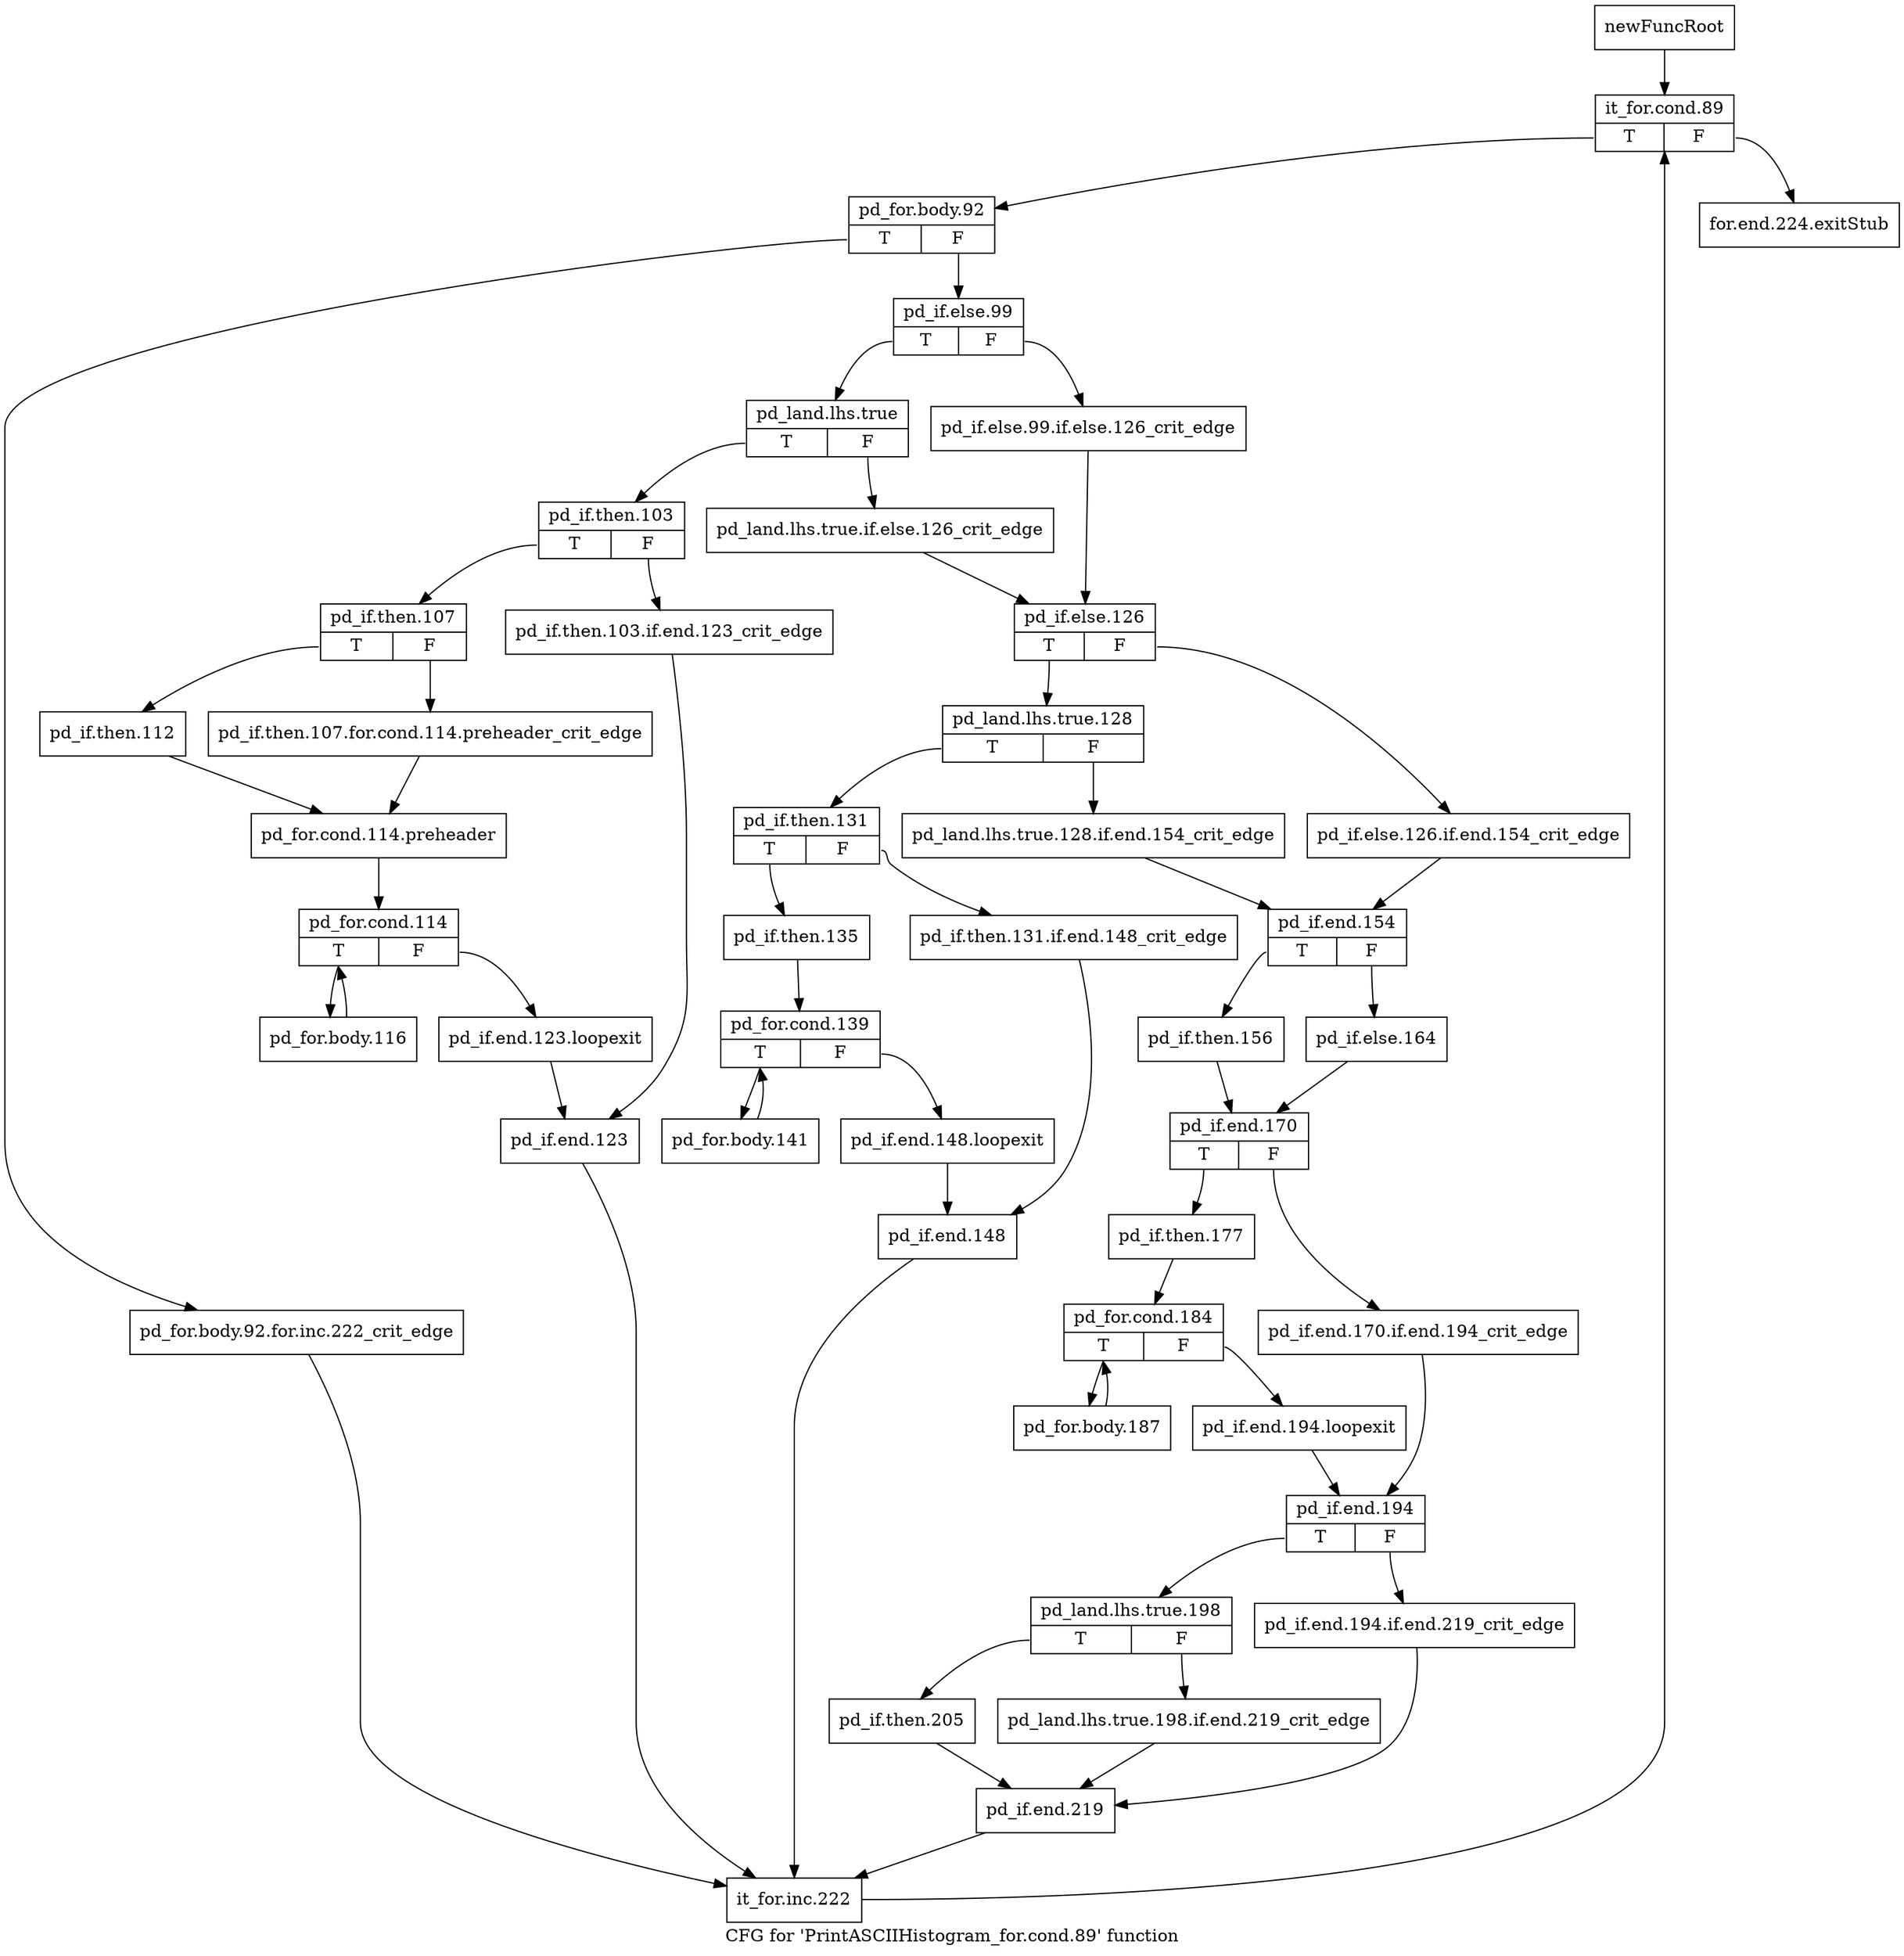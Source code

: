 digraph "CFG for 'PrintASCIIHistogram_for.cond.89' function" {
	label="CFG for 'PrintASCIIHistogram_for.cond.89' function";

	Node0x306ed90 [shape=record,label="{newFuncRoot}"];
	Node0x306ed90 -> Node0x306ee30;
	Node0x306ede0 [shape=record,label="{for.end.224.exitStub}"];
	Node0x306ee30 [shape=record,label="{it_for.cond.89|{<s0>T|<s1>F}}"];
	Node0x306ee30:s0 -> Node0x306ee80;
	Node0x306ee30:s1 -> Node0x306ede0;
	Node0x306ee80 [shape=record,label="{pd_for.body.92|{<s0>T|<s1>F}}"];
	Node0x306ee80:s0 -> Node0x306fb50;
	Node0x306ee80:s1 -> Node0x306eed0;
	Node0x306eed0 [shape=record,label="{pd_if.else.99|{<s0>T|<s1>F}}"];
	Node0x306eed0:s0 -> Node0x306ef70;
	Node0x306eed0:s1 -> Node0x306ef20;
	Node0x306ef20 [shape=record,label="{pd_if.else.99.if.else.126_crit_edge}"];
	Node0x306ef20 -> Node0x306f010;
	Node0x306ef70 [shape=record,label="{pd_land.lhs.true|{<s0>T|<s1>F}}"];
	Node0x306ef70:s0 -> Node0x306f830;
	Node0x306ef70:s1 -> Node0x306efc0;
	Node0x306efc0 [shape=record,label="{pd_land.lhs.true.if.else.126_crit_edge}"];
	Node0x306efc0 -> Node0x306f010;
	Node0x306f010 [shape=record,label="{pd_if.else.126|{<s0>T|<s1>F}}"];
	Node0x306f010:s0 -> Node0x306f0b0;
	Node0x306f010:s1 -> Node0x306f060;
	Node0x306f060 [shape=record,label="{pd_if.else.126.if.end.154_crit_edge}"];
	Node0x306f060 -> Node0x306f150;
	Node0x306f0b0 [shape=record,label="{pd_land.lhs.true.128|{<s0>T|<s1>F}}"];
	Node0x306f0b0:s0 -> Node0x306f600;
	Node0x306f0b0:s1 -> Node0x306f100;
	Node0x306f100 [shape=record,label="{pd_land.lhs.true.128.if.end.154_crit_edge}"];
	Node0x306f100 -> Node0x306f150;
	Node0x306f150 [shape=record,label="{pd_if.end.154|{<s0>T|<s1>F}}"];
	Node0x306f150:s0 -> Node0x306f1f0;
	Node0x306f150:s1 -> Node0x306f1a0;
	Node0x306f1a0 [shape=record,label="{pd_if.else.164}"];
	Node0x306f1a0 -> Node0x306f240;
	Node0x306f1f0 [shape=record,label="{pd_if.then.156}"];
	Node0x306f1f0 -> Node0x306f240;
	Node0x306f240 [shape=record,label="{pd_if.end.170|{<s0>T|<s1>F}}"];
	Node0x306f240:s0 -> Node0x306f2e0;
	Node0x306f240:s1 -> Node0x306f290;
	Node0x306f290 [shape=record,label="{pd_if.end.170.if.end.194_crit_edge}"];
	Node0x306f290 -> Node0x306f3d0;
	Node0x306f2e0 [shape=record,label="{pd_if.then.177}"];
	Node0x306f2e0 -> Node0x306f330;
	Node0x306f330 [shape=record,label="{pd_for.cond.184|{<s0>T|<s1>F}}"];
	Node0x306f330:s0 -> Node0x306f5b0;
	Node0x306f330:s1 -> Node0x306f380;
	Node0x306f380 [shape=record,label="{pd_if.end.194.loopexit}"];
	Node0x306f380 -> Node0x306f3d0;
	Node0x306f3d0 [shape=record,label="{pd_if.end.194|{<s0>T|<s1>F}}"];
	Node0x306f3d0:s0 -> Node0x306f470;
	Node0x306f3d0:s1 -> Node0x306f420;
	Node0x306f420 [shape=record,label="{pd_if.end.194.if.end.219_crit_edge}"];
	Node0x306f420 -> Node0x306f560;
	Node0x306f470 [shape=record,label="{pd_land.lhs.true.198|{<s0>T|<s1>F}}"];
	Node0x306f470:s0 -> Node0x306f510;
	Node0x306f470:s1 -> Node0x306f4c0;
	Node0x306f4c0 [shape=record,label="{pd_land.lhs.true.198.if.end.219_crit_edge}"];
	Node0x306f4c0 -> Node0x306f560;
	Node0x306f510 [shape=record,label="{pd_if.then.205}"];
	Node0x306f510 -> Node0x306f560;
	Node0x306f560 [shape=record,label="{pd_if.end.219}"];
	Node0x306f560 -> Node0x306fba0;
	Node0x306f5b0 [shape=record,label="{pd_for.body.187}"];
	Node0x306f5b0 -> Node0x306f330;
	Node0x306f600 [shape=record,label="{pd_if.then.131|{<s0>T|<s1>F}}"];
	Node0x306f600:s0 -> Node0x306f6a0;
	Node0x306f600:s1 -> Node0x306f650;
	Node0x306f650 [shape=record,label="{pd_if.then.131.if.end.148_crit_edge}"];
	Node0x306f650 -> Node0x306f790;
	Node0x306f6a0 [shape=record,label="{pd_if.then.135}"];
	Node0x306f6a0 -> Node0x306f6f0;
	Node0x306f6f0 [shape=record,label="{pd_for.cond.139|{<s0>T|<s1>F}}"];
	Node0x306f6f0:s0 -> Node0x306f7e0;
	Node0x306f6f0:s1 -> Node0x306f740;
	Node0x306f740 [shape=record,label="{pd_if.end.148.loopexit}"];
	Node0x306f740 -> Node0x306f790;
	Node0x306f790 [shape=record,label="{pd_if.end.148}"];
	Node0x306f790 -> Node0x306fba0;
	Node0x306f7e0 [shape=record,label="{pd_for.body.141}"];
	Node0x306f7e0 -> Node0x306f6f0;
	Node0x306f830 [shape=record,label="{pd_if.then.103|{<s0>T|<s1>F}}"];
	Node0x306f830:s0 -> Node0x306f8d0;
	Node0x306f830:s1 -> Node0x306f880;
	Node0x306f880 [shape=record,label="{pd_if.then.103.if.end.123_crit_edge}"];
	Node0x306f880 -> Node0x306fab0;
	Node0x306f8d0 [shape=record,label="{pd_if.then.107|{<s0>T|<s1>F}}"];
	Node0x306f8d0:s0 -> Node0x306f970;
	Node0x306f8d0:s1 -> Node0x306f920;
	Node0x306f920 [shape=record,label="{pd_if.then.107.for.cond.114.preheader_crit_edge}"];
	Node0x306f920 -> Node0x306f9c0;
	Node0x306f970 [shape=record,label="{pd_if.then.112}"];
	Node0x306f970 -> Node0x306f9c0;
	Node0x306f9c0 [shape=record,label="{pd_for.cond.114.preheader}"];
	Node0x306f9c0 -> Node0x306fa10;
	Node0x306fa10 [shape=record,label="{pd_for.cond.114|{<s0>T|<s1>F}}"];
	Node0x306fa10:s0 -> Node0x306fb00;
	Node0x306fa10:s1 -> Node0x306fa60;
	Node0x306fa60 [shape=record,label="{pd_if.end.123.loopexit}"];
	Node0x306fa60 -> Node0x306fab0;
	Node0x306fab0 [shape=record,label="{pd_if.end.123}"];
	Node0x306fab0 -> Node0x306fba0;
	Node0x306fb00 [shape=record,label="{pd_for.body.116}"];
	Node0x306fb00 -> Node0x306fa10;
	Node0x306fb50 [shape=record,label="{pd_for.body.92.for.inc.222_crit_edge}"];
	Node0x306fb50 -> Node0x306fba0;
	Node0x306fba0 [shape=record,label="{it_for.inc.222}"];
	Node0x306fba0 -> Node0x306ee30;
}
